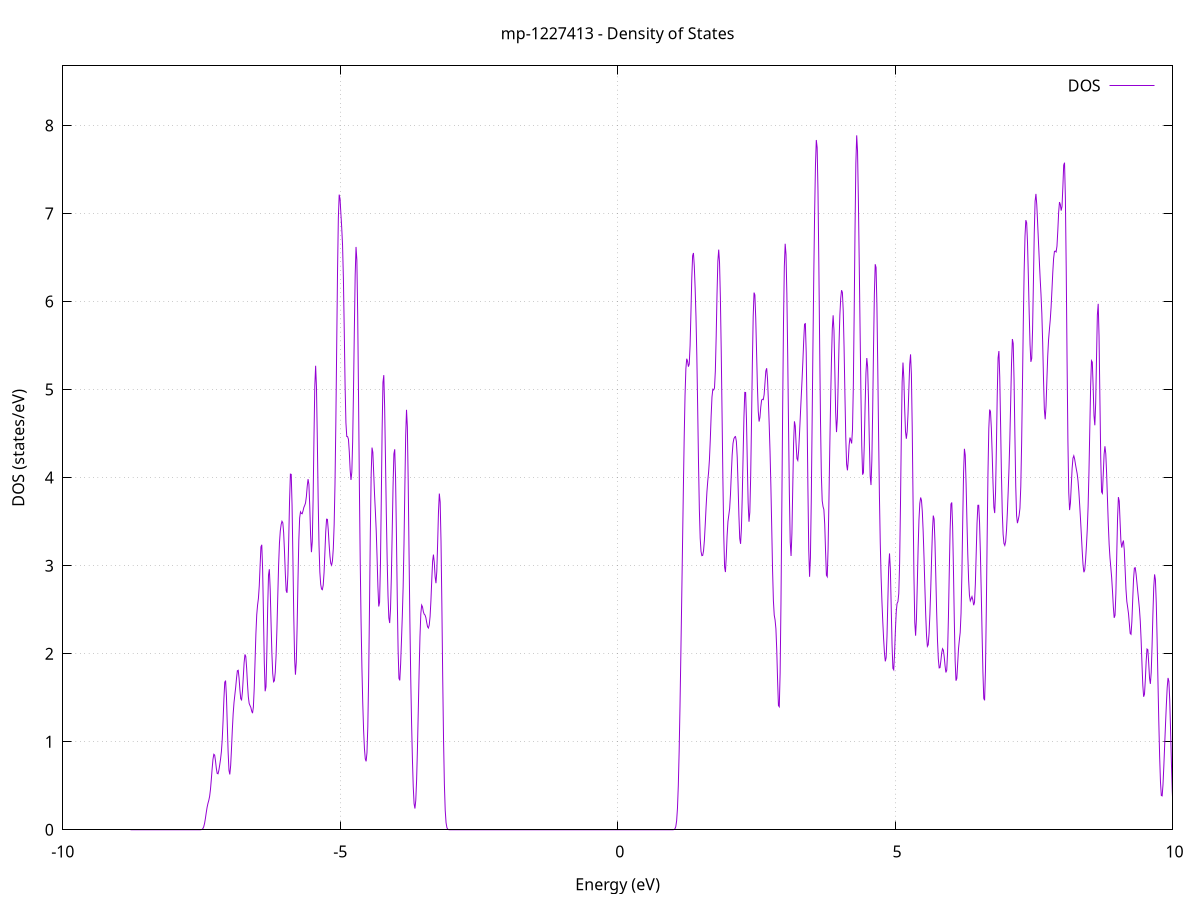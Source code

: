 set title 'mp-1227413 - Density of States'
set xlabel 'Energy (eV)'
set ylabel 'DOS (states/eV)'
set grid
set xrange [-10:10]
set yrange [0:8.676]
set xzeroaxis lt -1
set terminal png size 800,600
set output 'mp-1227413_dos_gnuplot.png'
plot '-' using 1:2 with lines title 'DOS'
-8.779500 0.000000
-8.764300 0.000000
-8.749200 0.000000
-8.734000 0.000000
-8.718800 0.000000
-8.703700 0.000000
-8.688500 0.000000
-8.673300 0.000000
-8.658200 0.000000
-8.643000 0.000000
-8.627800 0.000000
-8.612700 0.000000
-8.597500 0.000000
-8.582300 0.000000
-8.567200 0.000000
-8.552000 0.000000
-8.536900 0.000000
-8.521700 0.000000
-8.506500 0.000000
-8.491400 0.000000
-8.476200 0.000000
-8.461000 0.000000
-8.445900 0.000000
-8.430700 0.000000
-8.415500 0.000000
-8.400400 0.000000
-8.385200 0.000000
-8.370000 0.000000
-8.354900 0.000000
-8.339700 0.000000
-8.324500 0.000000
-8.309400 0.000000
-8.294200 0.000000
-8.279000 0.000000
-8.263900 0.000000
-8.248700 0.000000
-8.233500 0.000000
-8.218400 0.000000
-8.203200 0.000000
-8.188000 0.000000
-8.172900 0.000000
-8.157700 0.000000
-8.142500 0.000000
-8.127400 0.000000
-8.112200 0.000000
-8.097000 0.000000
-8.081900 0.000000
-8.066700 0.000000
-8.051600 0.000000
-8.036400 0.000000
-8.021200 0.000000
-8.006100 0.000000
-7.990900 0.000000
-7.975700 0.000000
-7.960600 0.000000
-7.945400 0.000000
-7.930200 0.000000
-7.915100 0.000000
-7.899900 0.000000
-7.884700 0.000000
-7.869600 0.000000
-7.854400 0.000000
-7.839200 0.000000
-7.824100 0.000000
-7.808900 0.000000
-7.793700 0.000000
-7.778600 0.000000
-7.763400 0.000000
-7.748200 0.000000
-7.733100 0.000000
-7.717900 0.000000
-7.702700 0.000000
-7.687600 0.000000
-7.672400 0.000000
-7.657200 0.000000
-7.642100 0.000000
-7.626900 0.000000
-7.611700 0.000000
-7.596600 0.000000
-7.581400 0.000000
-7.566300 0.000000
-7.551100 0.000000
-7.535900 0.000100
-7.520800 0.000300
-7.505600 0.001300
-7.490400 0.004600
-7.475300 0.013600
-7.460100 0.034200
-7.444900 0.072000
-7.429800 0.128100
-7.414600 0.194100
-7.399400 0.254500
-7.384300 0.298700
-7.369100 0.332700
-7.353900 0.378300
-7.338800 0.456000
-7.323600 0.567500
-7.308400 0.692800
-7.293300 0.799900
-7.278100 0.857500
-7.262900 0.848300
-7.247800 0.782000
-7.232600 0.697000
-7.217400 0.640000
-7.202300 0.635700
-7.187100 0.675800
-7.171900 0.735800
-7.156800 0.801800
-7.141600 0.887200
-7.126400 1.025800
-7.111300 1.238000
-7.096100 1.487600
-7.081000 1.675200
-7.065800 1.694200
-7.050600 1.512100
-7.035500 1.199200
-7.020300 0.883100
-7.005100 0.676000
-6.990000 0.628600
-6.974800 0.727500
-6.959600 0.918400
-6.944500 1.134300
-6.929300 1.318600
-6.914100 1.445900
-6.899000 1.532800
-6.883800 1.619700
-6.868600 1.723100
-6.853500 1.806200
-6.838300 1.811500
-6.823100 1.723400
-6.808000 1.590300
-6.792800 1.488300
-6.777600 1.475200
-6.762500 1.566400
-6.747300 1.729800
-6.732100 1.896800
-6.717000 1.991200
-6.701800 1.967600
-6.686600 1.835800
-6.671500 1.658000
-6.656300 1.510900
-6.641100 1.435000
-6.626000 1.411000
-6.610800 1.389700
-6.595700 1.348300
-6.580500 1.324500
-6.565300 1.393200
-6.550200 1.600600
-6.535000 1.911600
-6.519800 2.223700
-6.504700 2.441900
-6.489500 2.551700
-6.474300 2.627800
-6.459200 2.768800
-6.444000 2.998400
-6.428800 3.213100
-6.413700 3.236900
-6.398500 2.959100
-6.383300 2.440000
-6.368200 1.894700
-6.353000 1.573200
-6.337800 1.623400
-6.322700 2.008700
-6.307500 2.520700
-6.292300 2.893500
-6.277200 2.959300
-6.262000 2.731200
-6.246800 2.357700
-6.231700 2.006300
-6.216500 1.775500
-6.201300 1.680800
-6.186200 1.692400
-6.171000 1.788600
-6.155800 1.980400
-6.140700 2.281100
-6.125500 2.653500
-6.110400 3.006000
-6.095200 3.256400
-6.080000 3.394400
-6.064900 3.466100
-6.049700 3.504000
-6.034500 3.486500
-6.019400 3.372100
-6.004200 3.158200
-5.989000 2.905100
-5.973900 2.714900
-5.958700 2.691500
-5.943500 2.892600
-5.928400 3.285600
-5.913200 3.733700
-5.898000 4.039500
-5.882900 4.036400
-5.867700 3.679800
-5.852500 3.076700
-5.837400 2.431600
-5.822200 1.949100
-5.807000 1.761300
-5.791900 1.902800
-5.776700 2.309700
-5.761500 2.831300
-5.746400 3.283200
-5.731200 3.541400
-5.716000 3.610700
-5.700900 3.593700
-5.685700 3.589100
-5.670500 3.621800
-5.655400 3.660700
-5.640200 3.683500
-5.625100 3.711800
-5.609900 3.784900
-5.594700 3.900400
-5.579600 3.982400
-5.564400 3.922800
-5.549200 3.680000
-5.534100 3.353500
-5.518900 3.152900
-5.503700 3.271000
-5.488600 3.751300
-5.473400 4.437900
-5.458200 5.038000
-5.443100 5.269800
-5.427900 5.024600
-5.412700 4.430900
-5.397600 3.758400
-5.382400 3.233500
-5.367200 2.928200
-5.352100 2.788700
-5.336900 2.734600
-5.321700 2.726800
-5.306600 2.778300
-5.291400 2.920400
-5.276200 3.146600
-5.261100 3.383200
-5.245900 3.527700
-5.230700 3.525500
-5.215600 3.406100
-5.200400 3.245600
-5.185200 3.108500
-5.170100 3.025200
-5.154900 3.005000
-5.139800 3.055500
-5.124600 3.194900
-5.109400 3.463700
-5.094300 3.922300
-5.079100 4.608900
-5.063900 5.469400
-5.048800 6.326600
-5.033600 6.952500
-5.018400 7.213700
-5.003300 7.167400
-4.988100 6.998500
-4.972900 6.837700
-4.957800 6.638200
-4.942600 6.259200
-4.927400 5.672000
-4.912300 5.049100
-4.897100 4.621000
-4.881900 4.466500
-4.866800 4.464900
-4.851600 4.434500
-4.836400 4.290800
-4.821300 4.091500
-4.806100 3.973100
-4.790900 4.060800
-4.775800 4.409800
-4.760600 4.988200
-4.745400 5.680700
-4.730300 6.299200
-4.715100 6.619700
-4.699900 6.471000
-4.684800 5.839500
-4.669600 4.896400
-4.654500 3.898100
-4.639300 3.034900
-4.624100 2.360800
-4.609000 1.841100
-4.593800 1.435100
-4.578600 1.129800
-4.563500 0.922300
-4.548300 0.804600
-4.533100 0.777100
-4.518000 0.874700
-4.502800 1.170400
-4.487600 1.727700
-4.472500 2.517800
-4.457300 3.371600
-4.442100 4.039300
-4.427000 4.340700
-4.411800 4.286700
-4.396600 4.050500
-4.381500 3.810400
-4.366300 3.614900
-4.351100 3.397300
-4.336000 3.098700
-4.320800 2.763700
-4.305600 2.536100
-4.290500 2.583700
-4.275300 3.003100
-4.260100 3.733700
-4.245000 4.533700
-4.229800 5.081100
-4.214600 5.163700
-4.199500 4.805900
-4.184300 4.212000
-4.169200 3.595100
-4.154000 3.066600
-4.138800 2.660900
-4.123700 2.406900
-4.108500 2.348000
-4.093300 2.510500
-4.078200 2.877600
-4.063000 3.382200
-4.047800 3.901900
-4.032700 4.268500
-4.017500 4.321500
-4.002300 3.993100
-3.987200 3.364400
-3.972000 2.638000
-3.956800 2.040400
-3.941700 1.719800
-3.926500 1.696600
-3.911300 1.881000
-3.896200 2.146900
-3.881000 2.426500
-3.865800 2.761100
-3.850700 3.242400
-3.835500 3.872700
-3.820300 4.474700
-3.805200 4.769400
-3.790000 4.577500
-3.774800 3.957200
-3.759700 3.145000
-3.744500 2.370600
-3.729300 1.732300
-3.714200 1.219800
-3.699000 0.804700
-3.683900 0.489200
-3.668700 0.295600
-3.653500 0.241500
-3.638400 0.333400
-3.623200 0.566800
-3.608000 0.921800
-3.592900 1.356000
-3.577700 1.805900
-3.562500 2.195100
-3.547400 2.453100
-3.532200 2.551600
-3.517000 2.531200
-3.501900 2.477100
-3.486700 2.448700
-3.471500 2.438700
-3.456400 2.409600
-3.441200 2.354800
-3.426000 2.305500
-3.410900 2.291400
-3.395700 2.324900
-3.380500 2.421300
-3.365400 2.599100
-3.350200 2.837300
-3.335000 3.048400
-3.319900 3.125500
-3.304700 3.036000
-3.289500 2.872700
-3.274400 2.800700
-3.259200 2.935800
-3.244000 3.256200
-3.228900 3.614100
-3.213700 3.818700
-3.198600 3.722100
-3.183400 3.275400
-3.168200 2.556300
-3.153100 1.742500
-3.137900 1.025000
-3.122700 0.515900
-3.107600 0.221000
-3.092400 0.080300
-3.077200 0.024700
-3.062100 0.006400
-3.046900 0.001400
-3.031700 0.000300
-3.016600 0.000000
-3.001400 0.000000
-2.986200 0.000000
-2.971100 0.000000
-2.955900 0.000000
-2.940700 0.000000
-2.925600 0.000000
-2.910400 0.000000
-2.895200 0.000000
-2.880100 0.000000
-2.864900 0.000000
-2.849700 0.000000
-2.834600 0.000000
-2.819400 0.000000
-2.804200 0.000000
-2.789100 0.000000
-2.773900 0.000000
-2.758700 0.000000
-2.743600 0.000000
-2.728400 0.000000
-2.713300 0.000000
-2.698100 0.000000
-2.682900 0.000000
-2.667800 0.000000
-2.652600 0.000000
-2.637400 0.000000
-2.622300 0.000000
-2.607100 0.000000
-2.591900 0.000000
-2.576800 0.000000
-2.561600 0.000000
-2.546400 0.000000
-2.531300 0.000000
-2.516100 0.000000
-2.500900 0.000000
-2.485800 0.000000
-2.470600 0.000000
-2.455400 0.000000
-2.440300 0.000000
-2.425100 0.000000
-2.409900 0.000000
-2.394800 0.000000
-2.379600 0.000000
-2.364400 0.000000
-2.349300 0.000000
-2.334100 0.000000
-2.318900 0.000000
-2.303800 0.000000
-2.288600 0.000000
-2.273400 0.000000
-2.258300 0.000000
-2.243100 0.000000
-2.228000 0.000000
-2.212800 0.000000
-2.197600 0.000000
-2.182500 0.000000
-2.167300 0.000000
-2.152100 0.000000
-2.137000 0.000000
-2.121800 0.000000
-2.106600 0.000000
-2.091500 0.000000
-2.076300 0.000000
-2.061100 0.000000
-2.046000 0.000000
-2.030800 0.000000
-2.015600 0.000000
-2.000500 0.000000
-1.985300 0.000000
-1.970100 0.000000
-1.955000 0.000000
-1.939800 0.000000
-1.924600 0.000000
-1.909500 0.000000
-1.894300 0.000000
-1.879100 0.000000
-1.864000 0.000000
-1.848800 0.000000
-1.833600 0.000000
-1.818500 0.000000
-1.803300 0.000000
-1.788100 0.000000
-1.773000 0.000000
-1.757800 0.000000
-1.742700 0.000000
-1.727500 0.000000
-1.712300 0.000000
-1.697200 0.000000
-1.682000 0.000000
-1.666800 0.000000
-1.651700 0.000000
-1.636500 0.000000
-1.621300 0.000000
-1.606200 0.000000
-1.591000 0.000000
-1.575800 0.000000
-1.560700 0.000000
-1.545500 0.000000
-1.530300 0.000000
-1.515200 0.000000
-1.500000 0.000000
-1.484800 0.000000
-1.469700 0.000000
-1.454500 0.000000
-1.439300 0.000000
-1.424200 0.000000
-1.409000 0.000000
-1.393800 0.000000
-1.378700 0.000000
-1.363500 0.000000
-1.348300 0.000000
-1.333200 0.000000
-1.318000 0.000000
-1.302800 0.000000
-1.287700 0.000000
-1.272500 0.000000
-1.257400 0.000000
-1.242200 0.000000
-1.227000 0.000000
-1.211900 0.000000
-1.196700 0.000000
-1.181500 0.000000
-1.166400 0.000000
-1.151200 0.000000
-1.136000 0.000000
-1.120900 0.000000
-1.105700 0.000000
-1.090500 0.000000
-1.075400 0.000000
-1.060200 0.000000
-1.045000 0.000000
-1.029900 0.000000
-1.014700 0.000000
-0.999500 0.000000
-0.984400 0.000000
-0.969200 0.000000
-0.954000 0.000000
-0.938900 0.000000
-0.923700 0.000000
-0.908500 0.000000
-0.893400 0.000000
-0.878200 0.000000
-0.863000 0.000000
-0.847900 0.000000
-0.832700 0.000000
-0.817500 0.000000
-0.802400 0.000000
-0.787200 0.000000
-0.772100 0.000000
-0.756900 0.000000
-0.741700 0.000000
-0.726600 0.000000
-0.711400 0.000000
-0.696200 0.000000
-0.681100 0.000000
-0.665900 0.000000
-0.650700 0.000000
-0.635600 0.000000
-0.620400 0.000000
-0.605200 0.000000
-0.590100 0.000000
-0.574900 0.000000
-0.559700 0.000000
-0.544600 0.000000
-0.529400 0.000000
-0.514200 0.000000
-0.499100 0.000000
-0.483900 0.000000
-0.468700 0.000000
-0.453600 0.000000
-0.438400 0.000000
-0.423200 0.000000
-0.408100 0.000000
-0.392900 0.000000
-0.377700 0.000000
-0.362600 0.000000
-0.347400 0.000000
-0.332200 0.000000
-0.317100 0.000000
-0.301900 0.000000
-0.286800 0.000000
-0.271600 0.000000
-0.256400 0.000000
-0.241300 0.000000
-0.226100 0.000000
-0.210900 0.000000
-0.195800 0.000000
-0.180600 0.000000
-0.165400 0.000000
-0.150300 0.000000
-0.135100 0.000000
-0.119900 0.000000
-0.104800 0.000000
-0.089600 0.000000
-0.074400 0.000000
-0.059300 0.000000
-0.044100 0.000000
-0.028900 0.000000
-0.013800 0.000000
0.001400 0.000000
0.016600 0.000000
0.031700 0.000000
0.046900 0.000000
0.062100 0.000000
0.077200 0.000000
0.092400 0.000000
0.107600 0.000000
0.122700 0.000000
0.137900 0.000000
0.153100 0.000000
0.168200 0.000000
0.183400 0.000000
0.198500 0.000000
0.213700 0.000000
0.228900 0.000000
0.244000 0.000000
0.259200 0.000000
0.274400 0.000000
0.289500 0.000000
0.304700 0.000000
0.319900 0.000000
0.335000 0.000000
0.350200 0.000000
0.365400 0.000000
0.380500 0.000000
0.395700 0.000000
0.410900 0.000000
0.426000 0.000000
0.441200 0.000000
0.456400 0.000000
0.471500 0.000000
0.486700 0.000000
0.501900 0.000000
0.517000 0.000000
0.532200 0.000000
0.547400 0.000000
0.562500 0.000000
0.577700 0.000000
0.592900 0.000000
0.608000 0.000000
0.623200 0.000000
0.638400 0.000000
0.653500 0.000000
0.668700 0.000000
0.683800 0.000000
0.699000 0.000000
0.714200 0.000000
0.729300 0.000000
0.744500 0.000000
0.759700 0.000000
0.774800 0.000000
0.790000 0.000000
0.805200 0.000000
0.820300 0.000000
0.835500 0.000000
0.850700 0.000000
0.865800 0.000000
0.881000 0.000000
0.896200 0.000000
0.911300 0.000000
0.926500 0.000000
0.941700 0.000000
0.956800 0.000000
0.972000 0.000000
0.987200 0.000100
1.002300 0.000500
1.017500 0.002600
1.032700 0.010600
1.047800 0.035700
1.063000 0.101500
1.078200 0.244300
1.093300 0.502000
1.108500 0.892200
1.123700 1.397300
1.138800 1.976200
1.154000 2.593000
1.169100 3.229600
1.184300 3.866100
1.199500 4.457000
1.214600 4.933600
1.229800 5.236200
1.245000 5.349700
1.260100 5.322300
1.275300 5.259800
1.290500 5.290100
1.305600 5.499400
1.320800 5.868100
1.336000 6.263000
1.351100 6.518600
1.366300 6.551000
1.381500 6.399600
1.396600 6.150700
1.411800 5.828400
1.427000 5.385200
1.442100 4.803200
1.457300 4.172100
1.472500 3.643600
1.487600 3.312400
1.502800 3.161200
1.518000 3.113300
1.533100 3.116200
1.548300 3.168900
1.563500 3.287800
1.578600 3.465500
1.593800 3.664200
1.608900 3.837000
1.624100 3.960800
1.639300 4.062200
1.654400 4.204200
1.669600 4.427900
1.684800 4.696500
1.699900 4.912400
1.715100 5.002600
1.730300 4.995300
1.745400 5.017500
1.760600 5.207100
1.775800 5.599500
1.790900 6.080100
1.806100 6.457300
1.821300 6.588800
1.836400 6.439200
1.851600 6.040800
1.866800 5.443800
1.881900 4.717000
1.897100 3.970400
1.912300 3.348800
1.927400 2.984200
1.942600 2.927000
1.957800 3.101100
1.972900 3.339800
1.988100 3.502100
2.003300 3.573700
2.018400 3.648000
2.033600 3.808700
2.048800 4.040700
2.063900 4.256200
2.079100 4.387400
2.094200 4.439900
2.109400 4.460500
2.124600 4.465700
2.139700 4.410700
2.154900 4.232900
2.170100 3.926000
2.185200 3.573300
2.200400 3.309800
2.215600 3.247400
2.230700 3.421300
2.245900 3.785900
2.261100 4.247200
2.276200 4.687000
2.291400 4.968000
2.306600 4.966800
2.321700 4.657200
2.336900 4.165200
2.352100 3.714000
2.367200 3.498600
2.382400 3.605100
2.397600 4.013500
2.412700 4.628100
2.427900 5.294000
2.443100 5.830300
2.458200 6.101000
2.473400 6.074200
2.488600 5.814700
2.503700 5.431700
2.518900 5.041200
2.534100 4.752200
2.549200 4.636400
2.564400 4.683700
2.579500 4.800400
2.594700 4.880000
2.609900 4.889900
2.625000 4.885300
2.640200 4.942300
2.655400 5.074600
2.670500 5.209500
2.685700 5.241900
2.700900 5.121000
2.716000 4.886000
2.731200 4.606900
2.746400 4.298100
2.761500 3.913600
2.776700 3.437800
2.791900 2.955600
2.807000 2.602100
2.822200 2.437800
2.837400 2.383200
2.852500 2.282400
2.867700 2.036700
2.882900 1.690300
2.898000 1.411100
2.913200 1.397600
2.928400 1.780600
2.943500 2.567100
2.958700 3.634800
2.973900 4.771200
2.989000 5.747700
3.004200 6.398000
3.019400 6.655800
3.034500 6.534700
3.049700 6.088600
3.064800 5.397800
3.080000 4.582800
3.095200 3.810300
3.110300 3.268800
3.125500 3.109700
3.140700 3.364100
3.155800 3.883600
3.171000 4.389300
3.186200 4.638900
3.201300 4.585700
3.216500 4.378900
3.231700 4.214800
3.246800 4.195200
3.262000 4.307400
3.277200 4.491500
3.292300 4.698400
3.307500 4.901800
3.322700 5.099700
3.337800 5.312400
3.353000 5.548100
3.368200 5.742700
3.383300 5.748100
3.398500 5.419000
3.413700 4.742300
3.428800 3.895900
3.444000 3.181300
3.459200 2.873500
3.474300 3.086700
3.489500 3.733900
3.504700 4.604200
3.519800 5.496600
3.535000 6.307200
3.550100 7.005400
3.565300 7.548200
3.580500 7.834200
3.595600 7.749100
3.610800 7.254500
3.626000 6.438300
3.641100 5.490200
3.656300 4.629900
3.671500 4.027200
3.686600 3.737200
3.701800 3.670800
3.717000 3.637100
3.732100 3.469500
3.747300 3.162500
3.762500 2.891600
3.777600 2.874400
3.792800 3.192600
3.808000 3.739600
3.823100 4.334600
3.838300 4.869200
3.853500 5.330100
3.868600 5.692100
3.883800 5.843100
3.899000 5.669400
3.914100 5.218600
3.929300 4.738200
3.944500 4.516300
3.959600 4.670000
3.974800 5.080900
3.990000 5.523700
4.005100 5.847200
4.020300 6.036900
4.035400 6.128300
4.050600 6.102500
4.065800 5.892300
4.080900 5.478000
4.096100 4.947300
4.111300 4.458200
4.126400 4.151200
4.141600 4.082300
4.156800 4.199400
4.171900 4.368500
4.187100 4.454400
4.202300 4.423200
4.217400 4.387800
4.232600 4.545300
4.247800 5.042900
4.262900 5.865300
4.278100 6.810000
4.293300 7.568900
4.308400 7.887100
4.323600 7.704400
4.338800 7.158600
4.353900 6.446400
4.369100 5.693900
4.384300 4.967800
4.399400 4.366600
4.414600 4.033300
4.429800 4.055000
4.444900 4.374300
4.460100 4.815700
4.475300 5.188700
4.490400 5.357900
4.505600 5.256700
4.520700 4.900200
4.535900 4.414200
4.551100 4.016700
4.566200 3.915200
4.581400 4.191400
4.596600 4.768700
4.611700 5.467600
4.626900 6.079800
4.642100 6.423200
4.657200 6.386400
4.672400 5.967000
4.687600 5.277100
4.702700 4.497700
4.717900 3.795800
4.733100 3.256300
4.748200 2.871600
4.763400 2.588600
4.778600 2.360700
4.793700 2.166200
4.808900 2.006200
4.824100 1.912900
4.839200 1.955500
4.854400 2.195200
4.869600 2.595700
4.884700 2.983300
4.899900 3.138800
4.915100 2.959600
4.930200 2.540600
4.945400 2.100300
4.960600 1.833700
4.975700 1.817100
4.990900 2.002000
5.006000 2.265500
5.021200 2.478000
5.036400 2.572000
5.051500 2.590400
5.066700 2.682500
5.081900 3.022100
5.097000 3.666300
5.112200 4.456900
5.127400 5.084400
5.142500 5.306600
5.157700 5.131900
5.172900 4.788300
5.188000 4.522200
5.203200 4.441000
5.218400 4.525000
5.233500 4.726300
5.248700 5.007500
5.263900 5.286800
5.279000 5.399400
5.294200 5.171400
5.309400 4.558400
5.324500 3.710400
5.339700 2.896200
5.354900 2.357600
5.370000 2.204200
5.385200 2.395100
5.400400 2.784600
5.415500 3.201000
5.430700 3.521600
5.445900 3.707200
5.461000 3.773800
5.476200 3.740900
5.491300 3.610200
5.506500 3.385900
5.521700 3.091100
5.536800 2.762700
5.552000 2.447500
5.567200 2.203800
5.582300 2.083600
5.597500 2.100900
5.612700 2.231700
5.627800 2.449000
5.643000 2.740200
5.658200 3.078900
5.673300 3.391200
5.688500 3.568500
5.703700 3.527700
5.718800 3.269100
5.734000 2.880200
5.749200 2.480200
5.764300 2.155200
5.779500 1.939500
5.794700 1.838100
5.809800 1.841600
5.825000 1.917200
5.840200 2.007400
5.855300 2.056400
5.870500 2.039400
5.885700 1.964800
5.900800 1.863100
5.916000 1.786700
5.931200 1.812700
5.946300 2.015600
5.961500 2.411500
5.976600 2.922700
5.991800 3.402100
6.007000 3.699000
6.022100 3.717200
6.037300 3.441700
6.052500 2.945600
6.067600 2.377700
6.082800 1.917100
6.098000 1.693400
6.113100 1.719400
6.128300 1.889500
6.143500 2.058700
6.158600 2.155300
6.173800 2.240700
6.189000 2.458800
6.204100 2.902400
6.219300 3.504000
6.234500 4.051200
6.249600 4.326900
6.264800 4.254700
6.280000 3.927500
6.295100 3.511100
6.310300 3.131200
6.325500 2.841000
6.340600 2.661300
6.355800 2.600100
6.371000 2.623600
6.386100 2.648400
6.401300 2.611700
6.416500 2.550500
6.431600 2.581900
6.446800 2.788700
6.461900 3.132600
6.477100 3.477800
6.492300 3.685200
6.507400 3.686000
6.522600 3.488200
6.537800 3.142100
6.552900 2.704200
6.568100 2.229200
6.583300 1.789100
6.598400 1.493200
6.613600 1.470200
6.628800 1.805700
6.643900 2.469300
6.659100 3.294900
6.674300 4.050100
6.689400 4.557900
6.704600 4.772500
6.719800 4.749700
6.734900 4.564500
6.750100 4.272300
6.765300 3.936400
6.780400 3.664900
6.795600 3.597000
6.810800 3.830200
6.825900 4.335000
6.841100 4.929800
6.856300 5.359800
6.871400 5.437400
6.886600 5.140000
6.901800 4.605100
6.916900 4.038800
6.932100 3.604900
6.947200 3.356700
6.962400 3.251800
6.977600 3.229800
6.992700 3.273900
7.007900 3.397900
7.023100 3.595700
7.038200 3.834800
7.053400 4.105000
7.068600 4.440200
7.083700 4.861500
7.098900 5.296400
7.114100 5.573500
7.129200 5.522700
7.144400 5.108700
7.159600 4.484500
7.174700 3.906700
7.189900 3.568200
7.205100 3.482400
7.220200 3.520700
7.235400 3.569500
7.250600 3.652500
7.265700 3.896700
7.280900 4.386100
7.296100 5.062200
7.311200 5.765500
7.326400 6.349100
7.341600 6.741100
7.356700 6.923900
7.371900 6.893800
7.387100 6.662800
7.402200 6.287400
7.417400 5.868100
7.432500 5.512900
7.447700 5.314400
7.462900 5.353700
7.478000 5.674800
7.493200 6.212800
7.508400 6.773100
7.523500 7.138600
7.538700 7.221700
7.553900 7.098200
7.569000 6.895600
7.584200 6.680900
7.599400 6.466400
7.614500 6.266000
7.629700 6.084200
7.644900 5.866600
7.660000 5.537700
7.675200 5.120400
7.690400 4.772900
7.705500 4.662100
7.720700 4.813700
7.735900 5.103600
7.751000 5.378500
7.766200 5.564600
7.781400 5.680800
7.796500 5.788100
7.811700 5.933900
7.826900 6.124100
7.842000 6.325800
7.857200 6.487500
7.872400 6.568800
7.887500 6.572700
7.902700 6.562600
7.917800 6.628500
7.933000 6.804200
7.948200 7.013800
7.963300 7.128900
7.978500 7.101800
7.993700 7.032600
8.008800 7.080400
8.024000 7.298100
8.039200 7.548700
8.054300 7.576700
8.069500 7.180500
8.084700 6.360100
8.099800 5.334700
8.115000 4.415500
8.130200 3.831200
8.145300 3.631000
8.160500 3.710500
8.175700 3.910500
8.190800 4.102600
8.206000 4.219800
8.221200 4.247700
8.236300 4.209900
8.251500 4.149300
8.266700 4.096400
8.281800 4.044700
8.297000 3.964600
8.312200 3.841400
8.327300 3.688300
8.342500 3.522900
8.357700 3.347300
8.372800 3.164500
8.388000 3.006200
8.403100 2.925000
8.418300 2.951500
8.433500 3.065200
8.448600 3.222100
8.463800 3.410100
8.479000 3.671100
8.494100 4.056100
8.509300 4.550700
8.524500 5.034600
8.539600 5.327900
8.554800 5.311100
8.570000 5.031300
8.585100 4.704100
8.600300 4.594100
8.615500 4.843800
8.630600 5.360600
8.645800 5.846100
8.661000 5.973700
8.676100 5.609800
8.691300 4.912600
8.706500 4.224200
8.721600 3.836600
8.736800 3.820600
8.752000 4.034300
8.767100 4.262900
8.782300 4.355500
8.797500 4.271600
8.812600 4.049600
8.827800 3.759000
8.843000 3.471300
8.858100 3.241900
8.873300 3.088000
8.888400 2.979600
8.903600 2.863000
8.918800 2.706500
8.933900 2.530300
8.949100 2.407400
8.964300 2.435900
8.979400 2.681000
8.994600 3.103200
9.009800 3.537000
9.024900 3.778200
9.040100 3.733400
9.055300 3.498100
9.070400 3.275500
9.085600 3.204700
9.100800 3.256300
9.115900 3.285100
9.131100 3.179000
9.146300 2.957200
9.161400 2.733000
9.176600 2.594100
9.191800 2.527100
9.206900 2.456300
9.222100 2.341200
9.237300 2.230300
9.252400 2.220000
9.267600 2.362900
9.282800 2.610700
9.297900 2.845700
9.313100 2.971900
9.328300 2.976200
9.343400 2.906000
9.358600 2.809000
9.373700 2.708200
9.388900 2.611300
9.404100 2.509900
9.419200 2.370100
9.434400 2.158000
9.449600 1.889300
9.464700 1.642700
9.479900 1.511000
9.495100 1.539700
9.510200 1.702300
9.525400 1.911400
9.540600 2.053100
9.555700 2.045100
9.570900 1.897600
9.586100 1.721100
9.601200 1.657200
9.616400 1.786000
9.631600 2.082400
9.646700 2.444300
9.661900 2.749900
9.677100 2.900600
9.692200 2.841700
9.707400 2.577200
9.722600 2.166500
9.737700 1.694300
9.752900 1.233700
9.768100 0.836600
9.783200 0.543800
9.798400 0.388800
9.813600 0.384900
9.828700 0.512800
9.843900 0.723700
9.859000 0.963000
9.874200 1.198600
9.889400 1.421800
9.904500 1.614600
9.919700 1.724400
9.934900 1.685600
9.950000 1.473700
9.965200 1.134400
9.980400 0.761000
9.995500 0.441400
10.010700 0.219800
10.025900 0.093500
10.041000 0.033700
10.056200 0.010300
10.071400 0.002800
10.086500 0.001200
10.101700 0.002700
10.116900 0.009000
10.132000 0.026200
10.147200 0.064900
10.162400 0.137400
10.177500 0.250100
10.192700 0.396200
10.207900 0.556300
10.223000 0.707900
10.238200 0.833400
10.253400 0.916800
10.268500 0.937200
10.283700 0.876400
10.298900 0.736400
10.314000 0.548300
10.329200 0.358200
10.344300 0.203900
10.359500 0.100500
10.374700 0.042800
10.389800 0.015800
10.405000 0.005900
10.420200 0.005000
10.435300 0.011400
10.450500 0.028200
10.465700 0.060000
10.480800 0.108600
10.496000 0.169100
10.511200 0.230500
10.526300 0.282800
10.541500 0.324400
10.556700 0.364600
10.571800 0.419500
10.587000 0.505700
10.602200 0.634400
10.617300 0.810700
10.632500 1.033800
10.647700 1.296300
10.662800 1.581000
10.678000 1.857700
10.693200 2.088100
10.708300 2.239600
10.723500 2.307500
10.738700 2.330200
10.753800 2.385800
10.769000 2.561800
10.784200 2.901400
10.799300 3.352300
10.814500 3.773100
10.829600 4.024300
10.844800 4.083200
10.860000 4.069600
10.875100 4.139600
10.890300 4.332700
10.905500 4.516900
10.920600 4.490000
10.935800 4.145900
10.951000 3.556800
10.966100 2.910800
10.981300 2.377200
10.996500 2.020100
11.011600 1.822800
11.026800 1.775100
11.042000 1.919000
11.057100 2.300700
11.072300 2.878700
11.087500 3.486600
11.102600 3.899700
11.117800 3.965600
11.133000 3.701300
11.148100 3.288500
11.163300 2.974100
11.178500 2.950700
11.193600 3.278100
11.208800 3.868600
11.224000 4.532300
11.239100 5.053100
11.254300 5.262300
11.269500 5.095900
11.284600 4.630300
11.299800 4.073000
11.314900 3.671500
11.330100 3.581600
11.345300 3.798300
11.360400 4.211600
11.375600 4.711300
11.390800 5.222300
11.405900 5.660900
11.421100 5.910500
11.436300 5.872400
11.451400 5.530100
11.466600 4.963900
11.481800 4.321100
11.496900 3.764700
11.512100 3.400200
11.527300 3.214600
11.542400 3.097000
11.557600 2.941900
11.572800 2.749400
11.587900 2.635600
11.603100 2.756400
11.618300 3.206400
11.633400 3.957600
11.648600 4.863300
11.663800 5.714200
11.678900 6.317500
11.694100 6.573000
11.709300 6.507400
11.724400 6.234100
11.739600 5.864200
11.754800 5.447600
11.769900 4.999700
11.785100 4.573500
11.800200 4.284600
11.815400 4.251100
11.830600 4.504600
11.845700 4.964200
11.860900 5.497500
11.876100 5.997300
11.891200 6.390500
11.906400 6.601500
11.921600 6.557900
11.936700 6.260700
11.951900 5.827900
11.967100 5.434800
11.982200 5.205400
11.997400 5.169300
12.012600 5.311400
12.027700 5.624000
12.042900 6.081600
12.058100 6.584700
12.073200 6.965000
12.088400 7.069000
12.103600 6.847400
12.118700 6.396500
12.133900 5.939800
12.149100 5.737900
12.164200 5.939100
12.179400 6.467100
12.194600 7.063400
12.209700 7.460000
12.224900 7.525700
12.240100 7.281800
12.255200 6.830400
12.270400 6.287800
12.285500 5.755700
12.300700 5.310300
12.315900 4.996800
12.331000 4.829200
12.346200 4.802100
12.361400 4.913700
12.376500 5.187000
12.391700 5.651000
12.406900 6.270800
12.422000 6.888000
12.437200 7.266600
12.452400 7.247100
12.467500 6.874500
12.482700 6.362100
12.497900 5.922900
12.513000 5.630900
12.528200 5.416400
12.543400 5.155100
12.558500 4.763700
12.573700 4.256300
12.588900 3.742600
12.604000 3.364600
12.619200 3.211700
12.634400 3.270400
12.649500 3.435200
12.664700 3.564800
12.679900 3.551700
12.695000 3.370500
12.710200 3.078400
12.725400 2.778000
12.740500 2.578900
12.755700 2.576800
12.770800 2.841200
12.786000 3.391700
12.801200 4.174900
12.816300 5.064600
12.831500 5.897700
12.846700 6.521100
12.861800 6.820600
12.877000 6.737300
12.892200 6.298900
12.907300 5.658300
12.922500 5.068200
12.937700 4.750900
12.952800 4.746700
12.968000 4.892800
12.983200 4.980800
12.998300 4.945500
13.013500 4.892900
13.028700 4.952100
13.043800 5.127900
13.059000 5.305300
13.074200 5.367500
13.089300 5.278500
13.104500 5.068800
13.119700 4.791600
13.134800 4.521100
13.150000 4.363100
13.165200 4.419400
13.180300 4.727600
13.195500 5.240300
13.210700 5.856300
13.225800 6.466000
13.241000 6.983200
13.256100 7.360200
13.271300 7.578600
13.286500 7.627100
13.301600 7.491500
13.316800 7.170700
13.332000 6.697400
13.347100 6.146500
13.362300 5.627500
13.377500 5.257300
13.392600 5.109500
13.407800 5.173300
13.423000 5.373100
13.438100 5.635600
13.453300 5.923000
13.468500 6.197800
13.483600 6.388800
13.498800 6.426200
13.514000 6.302100
13.529100 6.057500
13.544300 5.709900
13.559500 5.232400
13.574600 4.632800
13.589800 4.029500
13.605000 3.611000
13.620100 3.507400
13.635300 3.702700
13.650500 4.058200
13.665600 4.413000
13.680800 4.680100
13.696000 4.875200
13.711100 5.063600
13.726300 5.272000
13.741400 5.450500
13.756600 5.515700
13.771800 5.424400
13.786900 5.207500
13.802100 4.959900
13.817300 4.803900
13.832400 4.834700
13.847600 5.059700
13.862800 5.384700
13.877900 5.677600
13.893100 5.866700
13.908300 5.982300
13.923400 6.104300
13.938600 6.260700
13.953800 6.369100
13.968900 6.281800
13.984100 5.906100
13.999300 5.293900
14.014400 4.615400
14.029600 4.046400
14.044800 3.684000
14.059900 3.560100
14.075100 3.700000
14.090300 4.118500
14.105400 4.737500
14.120600 5.335300
14.135800 5.633700
14.150900 5.480700
14.166100 4.965500
14.181300 4.359100
14.196400 3.948500
14.211600 3.906900
14.226700 4.256000
14.241900 4.884100
14.257100 5.594400
14.272200 6.187800
14.287400 6.550400
14.302600 6.685200
14.317700 6.667700
14.332900 6.579700
14.348100 6.481500
14.363200 6.416500
14.378400 6.403200
14.393600 6.419800
14.408700 6.422700
14.423900 6.400700
14.439100 6.405000
14.454200 6.511600
14.469400 6.739500
14.484600 6.996700
14.499700 7.114600
14.514900 6.961300
14.530100 6.545000
14.545200 6.009100
14.560400 5.530300
14.575600 5.220600
14.590700 5.094100
14.605900 5.079800
14.621100 5.059200
14.636200 4.937800
14.651400 4.715100
14.666600 4.483000
14.681700 4.350200
14.696900 4.374500
14.712000 4.559700
14.727200 4.882500
14.742400 5.303300
14.757500 5.761400
14.772700 6.173600
14.787900 6.450500
14.803000 6.530100
14.818200 6.419200
14.833400 6.213400
14.848500 6.072300
14.863700 6.141400
14.878900 6.454000
14.894000 6.880600
14.909200 7.187400
14.924400 7.179300
14.939500 6.825200
14.954700 6.274200
14.969900 5.766000
14.985000 5.510500
15.000200 5.606300
15.015400 6.010100
15.030500 6.552400
15.045700 7.003300
15.060900 7.187300
15.076000 7.076800
15.091200 6.773000
15.106400 6.384700
15.121500 5.934200
15.136700 5.389900
15.151900 4.769600
15.167000 4.184600
15.182200 3.778600
15.197300 3.633900
15.212500 3.732600
15.227700 3.980600
15.242800 4.254800
15.258000 4.454000
15.273200 4.553100
15.288300 4.636500
15.303500 4.865500
15.318700 5.364100
15.333800 6.088600
15.349000 6.805500
15.364200 7.234300
15.379300 7.251900
15.394500 6.967200
15.409700 6.603300
15.424800 6.325000
15.440000 6.174600
15.455200 6.123800
15.470300 6.137900
15.485500 6.191600
15.500700 6.265700
15.515800 6.356400
15.531000 6.486000
15.546200 6.684700
15.561300 6.944700
15.576500 7.195200
15.591700 7.345000
15.606800 7.354700
15.622000 7.248000
15.637200 7.051400
15.652300 6.748400
15.667500 6.316000
15.682600 5.794100
15.697800 5.297200
15.713000 4.959300
15.728100 4.878800
15.743300 5.105100
15.758500 5.627600
15.773600 6.340200
15.788800 7.028300
15.804000 7.437700
15.819100 7.398800
15.834300 6.915200
15.849500 6.159800
15.864600 5.399000
15.879800 4.888900
15.895000 4.783300
15.910100 5.088100
15.925300 5.683100
15.940500 6.390700
15.955600 7.041000
15.970800 7.514500
15.986000 7.776500
16.001100 7.891700
16.016300 7.979000
16.031500 8.117400
16.046600 8.285100
16.061800 8.391400
16.077000 8.358600
16.092100 8.170500
16.107300 7.857900
16.122500 7.460000
16.137600 7.007600
16.152800 6.525600
16.167900 6.036700
16.183100 5.568100
16.198300 5.166700
16.213400 4.903900
16.228600 4.840600
16.243800 4.969700
16.258900 5.198100
16.274100 5.416000
16.289300 5.608400
16.304400 5.891900
16.319600 6.414300
16.334800 7.200100
16.349900 8.090700
16.365100 8.832200
16.380300 9.223700
16.395400 9.213400
16.410600 8.896900
16.425800 8.430000
16.440900 7.906400
16.456100 7.299100
16.471300 6.537800
16.486400 5.656000
16.501600 4.831600
16.516800 4.263800
16.531900 4.035600
16.547100 4.115400
16.562300 4.458500
16.577400 5.049700
16.592600 5.826100
16.607800 6.590300
16.622900 7.061200
16.638100 7.063600
16.653200 6.681300
16.668400 6.213400
16.683600 5.960900
16.698700 6.033500
16.713900 6.333600
16.729100 6.696500
16.744200 7.028100
16.759400 7.321300
16.774600 7.588500
16.789700 7.820200
16.804900 7.992400
16.820100 8.065700
16.835200 7.974200
16.850400 7.668800
16.865600 7.204300
16.880700 6.745700
16.895900 6.441100
16.911100 6.296800
16.926200 6.207200
16.941400 6.092800
16.956600 5.966600
16.971700 5.885900
16.986900 5.904300
17.002100 6.097900
17.017200 6.588900
17.032400 7.466400
17.047600 8.643300
17.062700 9.802900
17.077900 10.534600
17.093100 10.566500
17.108200 9.898400
17.123400 8.748500
17.138500 7.411900
17.153700 6.157000
17.168900 5.181600
17.184000 4.597700
17.199200 4.437000
17.214400 4.671400
17.229500 5.224900
17.244700 5.976800
17.259900 6.780600
17.275000 7.507100
17.290200 8.074900
17.305400 8.445400
17.320500 8.606300
17.335700 8.572900
17.350900 8.388900
17.366000 8.099800
17.381200 7.725100
17.396400 7.274700
17.411500 6.794200
17.426700 6.371500
17.441900 6.092700
17.457000 6.008000
17.472200 6.142700
17.487400 6.516700
17.502500 7.124600
17.517700 7.889900
17.532900 8.652000
17.548000 9.210400
17.563200 9.396200
17.578400 9.140400
17.593500 8.525500
17.608700 7.782800
17.623800 7.183900
17.639000 6.864900
17.654200 6.733900
17.669300 6.569300
17.684500 6.224800
17.699700 5.739300
17.714800 5.260900
17.730000 4.905900
17.745200 4.713100
17.760300 4.699900
17.775500 4.903100
17.790700 5.337100
17.805800 5.920100
17.821000 6.456600
17.836200 6.711700
17.851300 6.541700
17.866500 6.001900
17.881700 5.343800
17.896800 4.885600
17.912000 4.844100
17.927200 5.256000
17.942300 6.020800
17.957500 6.979900
17.972700 7.949700
17.987800 8.733400
18.003000 9.174700
18.018200 9.232500
18.033300 8.991900
18.048500 8.593100
18.063700 8.149900
18.078800 7.724300
18.094000 7.336900
18.109100 6.980400
18.124300 6.638300
18.139500 6.318600
18.154600 6.079100
18.169800 6.021200
18.185000 6.249100
18.200100 6.809800
18.215300 7.639500
18.230500 8.553800
18.245600 9.297900
18.260800 9.634400
18.276000 9.429500
18.291100 8.705400
18.306300 7.633000
18.321500 6.460500
18.336600 5.420300
18.351800 4.661900
18.367000 4.226800
18.382100 4.054500
18.397300 4.019600
18.412500 4.001400
18.427600 3.950900
18.442800 3.892400
18.458000 3.860100
18.473100 3.842400
18.488300 3.796200
18.503500 3.713800
18.518600 3.661700
18.533800 3.735100
18.549000 3.957300
18.564100 4.219100
18.579300 4.331600
18.594400 4.162700
18.609600 3.742300
18.624800 3.249700
18.639900 2.897800
18.655100 2.811700
18.670300 2.981900
18.685400 3.304900
18.700600 3.667100
18.715800 4.010200
18.730900 4.337900
18.746100 4.672400
18.761300 5.013400
18.776400 5.337900
18.791600 5.614400
18.806800 5.788400
18.821900 5.761100
18.837100 5.428200
18.852300 4.775700
18.867400 3.942800
18.882600 3.172100
18.897800 2.687600
18.912900 2.593000
18.928100 2.844700
18.943300 3.288900
18.958400 3.737600
18.973600 4.050200
18.988800 4.173800
19.003900 4.115200
19.019100 3.886600
19.034300 3.498400
19.049400 3.003600
19.064600 2.516200
19.079700 2.152000
19.094900 1.950000
19.110100 1.877700
19.125200 1.914700
19.140400 2.100100
19.155600 2.469600
19.170700 2.949900
19.185900 3.342700
19.201100 3.439800
19.216200 3.170400
19.231400 2.646600
19.246600 2.071200
19.261700 1.598300
19.276900 1.270200
19.292100 1.054900
19.307200 0.911900
19.322400 0.818400
19.337600 0.757700
19.352700 0.705200
19.367900 0.633700
19.383100 0.532600
19.398200 0.420100
19.413400 0.334100
19.428600 0.303400
19.443700 0.322900
19.458900 0.354600
19.474100 0.355100
19.489200 0.305900
19.504400 0.221900
19.519600 0.134800
19.534700 0.068700
19.549900 0.030700
19.565000 0.017000
19.580200 0.024000
19.595400 0.055000
19.610500 0.117800
19.625700 0.215100
19.640900 0.332400
19.656000 0.435700
19.671200 0.486500
19.686400 0.464700
19.701500 0.381600
19.716700 0.271800
19.731900 0.174400
19.747000 0.117300
19.762200 0.113100
19.777400 0.159500
19.792500 0.237800
19.807700 0.313800
19.822900 0.349800
19.838000 0.326200
19.853200 0.253900
19.868400 0.165200
19.883500 0.090800
19.898700 0.045300
19.913900 0.029400
19.929000 0.038400
19.944200 0.067800
19.959400 0.110100
19.974500 0.151300
19.989700 0.173800
20.004900 0.166700
20.020000 0.133300
20.035200 0.089000
20.050300 0.049700
20.065500 0.023900
20.080700 0.012300
20.095800 0.013200
20.111000 0.026700
20.126200 0.054600
20.141300 0.095300
20.156500 0.139100
20.171700 0.169500
20.186800 0.172300
20.202000 0.146200
20.217200 0.103400
20.232300 0.061000
20.247500 0.030100
20.262700 0.012300
20.277800 0.004200
20.293000 0.001200
20.308200 0.000300
20.323300 0.000100
20.338500 0.000000
20.353700 0.000000
20.368800 0.000000
20.384000 0.000000
20.399200 0.000000
20.414300 0.000000
20.429500 0.000000
20.444700 0.000000
20.459800 0.000000
20.475000 0.000000
20.490200 0.000000
20.505300 0.000000
20.520500 0.000000
20.535600 0.000000
20.550800 0.000000
20.566000 0.000000
20.581100 0.000000
20.596300 0.000000
20.611500 0.000000
20.626600 0.000000
20.641800 0.000000
20.657000 0.000000
20.672100 0.000000
20.687300 0.000000
20.702500 0.000000
20.717600 0.000000
20.732800 0.000000
20.748000 0.000000
20.763100 0.000000
20.778300 0.000000
20.793500 0.000000
20.808600 0.000000
20.823800 0.000000
20.839000 0.000000
20.854100 0.000000
20.869300 0.000000
20.884500 0.000000
20.899600 0.000000
20.914800 0.000000
20.930000 0.000000
20.945100 0.000000
20.960300 0.000000
20.975500 0.000000
20.990600 0.000000
21.005800 0.000000
21.020900 0.000000
21.036100 0.000000
21.051300 0.000000
21.066400 0.000000
21.081600 0.000000
21.096800 0.000000
21.111900 0.000000
21.127100 0.000000
21.142300 0.000000
21.157400 0.000000
21.172600 0.000000
21.187800 0.000000
21.202900 0.000000
21.218100 0.000000
21.233300 0.000000
21.248400 0.000000
21.263600 0.000000
21.278800 0.000000
21.293900 0.000000
21.309100 0.000000
21.324300 0.000000
21.339400 0.000000
21.354600 0.000000
21.369800 0.000000
21.384900 0.000000
21.400100 0.000000
21.415300 0.000000
21.430400 0.000000
21.445600 0.000000
21.460800 0.000000
21.475900 0.000000
21.491100 0.000000
21.506200 0.000000
21.521400 0.000000
21.536600 0.000000
21.551700 0.000000
e
